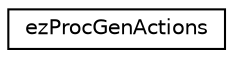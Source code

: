 digraph "Graphical Class Hierarchy"
{
 // LATEX_PDF_SIZE
  edge [fontname="Helvetica",fontsize="10",labelfontname="Helvetica",labelfontsize="10"];
  node [fontname="Helvetica",fontsize="10",shape=record];
  rankdir="LR";
  Node0 [label="ezProcGenActions",height=0.2,width=0.4,color="black", fillcolor="white", style="filled",URL="$d8/dc7/classez_proc_gen_actions.htm",tooltip=" "];
}
